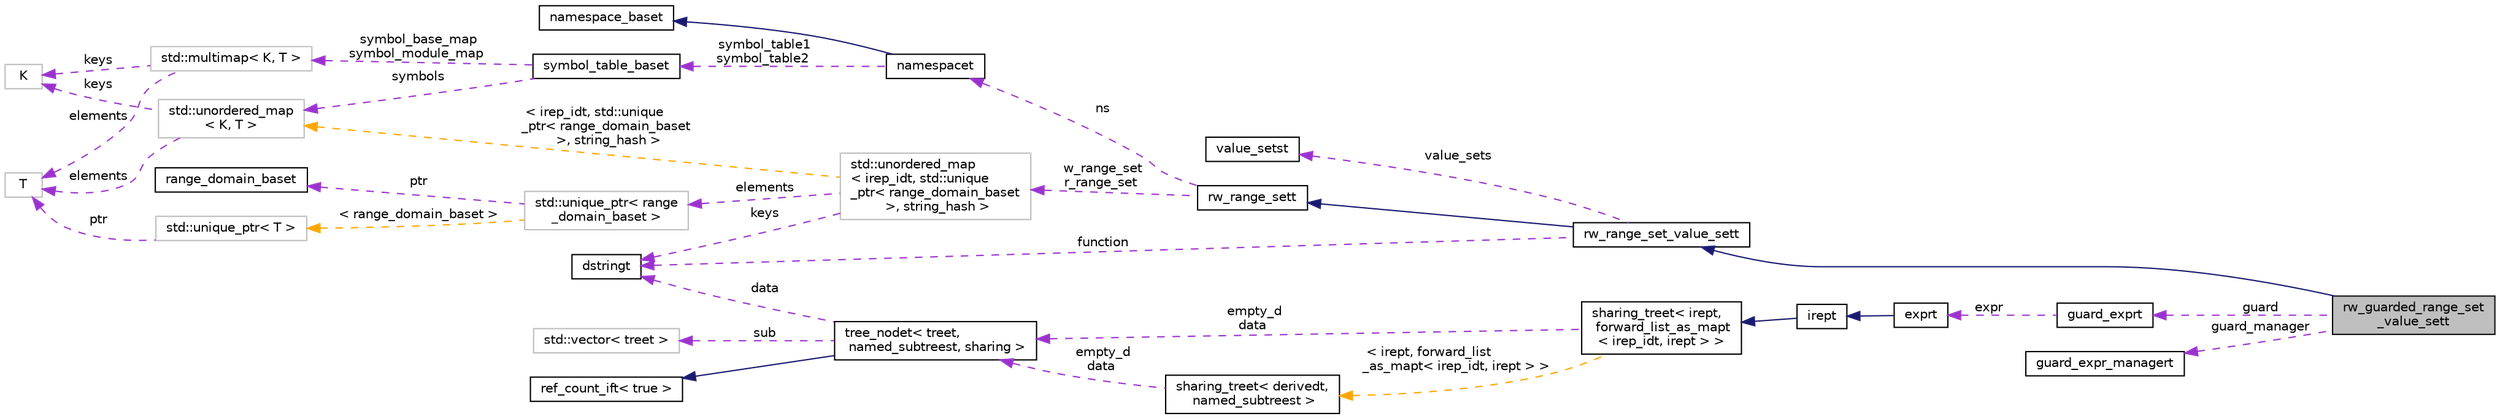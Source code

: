 digraph "rw_guarded_range_set_value_sett"
{
 // LATEX_PDF_SIZE
  bgcolor="transparent";
  edge [fontname="Helvetica",fontsize="10",labelfontname="Helvetica",labelfontsize="10"];
  node [fontname="Helvetica",fontsize="10",shape=record];
  rankdir="LR";
  Node1 [label="rw_guarded_range_set\l_value_sett",height=0.2,width=0.4,color="black", fillcolor="grey75", style="filled", fontcolor="black",tooltip=" "];
  Node2 -> Node1 [dir="back",color="midnightblue",fontsize="10",style="solid",fontname="Helvetica"];
  Node2 [label="rw_range_set_value_sett",height=0.2,width=0.4,color="black",URL="$classrw__range__set__value__sett.html",tooltip=" "];
  Node3 -> Node2 [dir="back",color="midnightblue",fontsize="10",style="solid",fontname="Helvetica"];
  Node3 [label="rw_range_sett",height=0.2,width=0.4,color="black",URL="$classrw__range__sett.html",tooltip=" "];
  Node4 -> Node3 [dir="back",color="darkorchid3",fontsize="10",style="dashed",label=" w_range_set\nr_range_set" ,fontname="Helvetica"];
  Node4 [label="std::unordered_map\l\< irep_idt, std::unique\l_ptr\< range_domain_baset\l \>, string_hash \>",height=0.2,width=0.4,color="grey75",tooltip=" "];
  Node5 -> Node4 [dir="back",color="darkorchid3",fontsize="10",style="dashed",label=" keys" ,fontname="Helvetica"];
  Node5 [label="dstringt",height=0.2,width=0.4,color="black",URL="$classdstringt.html",tooltip="dstringt has one field, an unsigned integer no which is an index into a static table of strings."];
  Node6 -> Node4 [dir="back",color="darkorchid3",fontsize="10",style="dashed",label=" elements" ,fontname="Helvetica"];
  Node6 [label="std::unique_ptr\< range\l_domain_baset \>",height=0.2,width=0.4,color="grey75",tooltip=" "];
  Node7 -> Node6 [dir="back",color="darkorchid3",fontsize="10",style="dashed",label=" ptr" ,fontname="Helvetica"];
  Node7 [label="range_domain_baset",height=0.2,width=0.4,color="black",URL="$classrange__domain__baset.html",tooltip=" "];
  Node8 -> Node6 [dir="back",color="orange",fontsize="10",style="dashed",label=" \< range_domain_baset \>" ,fontname="Helvetica"];
  Node8 [label="std::unique_ptr\< T \>",height=0.2,width=0.4,color="grey75",tooltip="STL class."];
  Node9 -> Node8 [dir="back",color="darkorchid3",fontsize="10",style="dashed",label=" ptr" ,fontname="Helvetica"];
  Node9 [label="T",height=0.2,width=0.4,color="grey75",tooltip=" "];
  Node10 -> Node4 [dir="back",color="orange",fontsize="10",style="dashed",label=" \< irep_idt, std::unique\l_ptr\< range_domain_baset\l \>, string_hash \>" ,fontname="Helvetica"];
  Node10 [label="std::unordered_map\l\< K, T \>",height=0.2,width=0.4,color="grey75",tooltip="STL class."];
  Node11 -> Node10 [dir="back",color="darkorchid3",fontsize="10",style="dashed",label=" keys" ,fontname="Helvetica"];
  Node11 [label="K",height=0.2,width=0.4,color="grey75",tooltip=" "];
  Node9 -> Node10 [dir="back",color="darkorchid3",fontsize="10",style="dashed",label=" elements" ,fontname="Helvetica"];
  Node12 -> Node3 [dir="back",color="darkorchid3",fontsize="10",style="dashed",label=" ns" ,fontname="Helvetica"];
  Node12 [label="namespacet",height=0.2,width=0.4,color="black",URL="$classnamespacet.html",tooltip="A namespacet is essentially one or two symbol tables bound together, to allow for symbol lookups in t..."];
  Node13 -> Node12 [dir="back",color="midnightblue",fontsize="10",style="solid",fontname="Helvetica"];
  Node13 [label="namespace_baset",height=0.2,width=0.4,color="black",URL="$classnamespace__baset.html",tooltip="Basic interface for a namespace."];
  Node14 -> Node12 [dir="back",color="darkorchid3",fontsize="10",style="dashed",label=" symbol_table1\nsymbol_table2" ,fontname="Helvetica"];
  Node14 [label="symbol_table_baset",height=0.2,width=0.4,color="black",URL="$classsymbol__table__baset.html",tooltip="The symbol table base class interface."];
  Node15 -> Node14 [dir="back",color="darkorchid3",fontsize="10",style="dashed",label=" symbol_base_map\nsymbol_module_map" ,fontname="Helvetica"];
  Node15 [label="std::multimap\< K, T \>",height=0.2,width=0.4,color="grey75",tooltip="STL class."];
  Node11 -> Node15 [dir="back",color="darkorchid3",fontsize="10",style="dashed",label=" keys" ,fontname="Helvetica"];
  Node9 -> Node15 [dir="back",color="darkorchid3",fontsize="10",style="dashed",label=" elements" ,fontname="Helvetica"];
  Node10 -> Node14 [dir="back",color="darkorchid3",fontsize="10",style="dashed",label=" symbols" ,fontname="Helvetica"];
  Node16 -> Node2 [dir="back",color="darkorchid3",fontsize="10",style="dashed",label=" value_sets" ,fontname="Helvetica"];
  Node16 [label="value_setst",height=0.2,width=0.4,color="black",URL="$classvalue__setst.html",tooltip=" "];
  Node5 -> Node2 [dir="back",color="darkorchid3",fontsize="10",style="dashed",label=" function" ,fontname="Helvetica"];
  Node17 -> Node1 [dir="back",color="darkorchid3",fontsize="10",style="dashed",label=" guard" ,fontname="Helvetica"];
  Node17 [label="guard_exprt",height=0.2,width=0.4,color="black",URL="$classguard__exprt.html",tooltip=" "];
  Node18 -> Node17 [dir="back",color="darkorchid3",fontsize="10",style="dashed",label=" expr" ,fontname="Helvetica"];
  Node18 [label="exprt",height=0.2,width=0.4,color="black",URL="$classexprt.html",tooltip="Base class for all expressions."];
  Node19 -> Node18 [dir="back",color="midnightblue",fontsize="10",style="solid",fontname="Helvetica"];
  Node19 [label="irept",height=0.2,width=0.4,color="black",URL="$classirept.html",tooltip="There are a large number of kinds of tree structured or tree-like data in CPROVER."];
  Node20 -> Node19 [dir="back",color="midnightblue",fontsize="10",style="solid",fontname="Helvetica"];
  Node20 [label="sharing_treet\< irept,\l forward_list_as_mapt\l\< irep_idt, irept \> \>",height=0.2,width=0.4,color="black",URL="$classsharing__treet.html",tooltip=" "];
  Node21 -> Node20 [dir="back",color="darkorchid3",fontsize="10",style="dashed",label=" empty_d\ndata" ,fontname="Helvetica"];
  Node21 [label="tree_nodet\< treet,\l named_subtreest, sharing \>",height=0.2,width=0.4,color="black",URL="$classtree__nodet.html",tooltip="A node with data in a tree, it contains:"];
  Node22 -> Node21 [dir="back",color="midnightblue",fontsize="10",style="solid",fontname="Helvetica"];
  Node22 [label="ref_count_ift\< true \>",height=0.2,width=0.4,color="black",URL="$structref__count__ift_3_01true_01_4.html",tooltip=" "];
  Node23 -> Node21 [dir="back",color="darkorchid3",fontsize="10",style="dashed",label=" sub" ,fontname="Helvetica"];
  Node23 [label="std::vector\< treet \>",height=0.2,width=0.4,color="grey75",tooltip=" "];
  Node5 -> Node21 [dir="back",color="darkorchid3",fontsize="10",style="dashed",label=" data" ,fontname="Helvetica"];
  Node25 -> Node20 [dir="back",color="orange",fontsize="10",style="dashed",label=" \< irept, forward_list\l_as_mapt\< irep_idt, irept \> \>" ,fontname="Helvetica"];
  Node25 [label="sharing_treet\< derivedt,\l named_subtreest \>",height=0.2,width=0.4,color="black",URL="$classsharing__treet.html",tooltip="Base class for tree-like data structures with sharing."];
  Node21 -> Node25 [dir="back",color="darkorchid3",fontsize="10",style="dashed",label=" empty_d\ndata" ,fontname="Helvetica"];
  Node26 -> Node1 [dir="back",color="darkorchid3",fontsize="10",style="dashed",label=" guard_manager" ,fontname="Helvetica"];
  Node26 [label="guard_expr_managert",height=0.2,width=0.4,color="black",URL="$structguard__expr__managert.html",tooltip="This is unused by this implementation of guards, but can be used by other implementations of the same..."];
}
